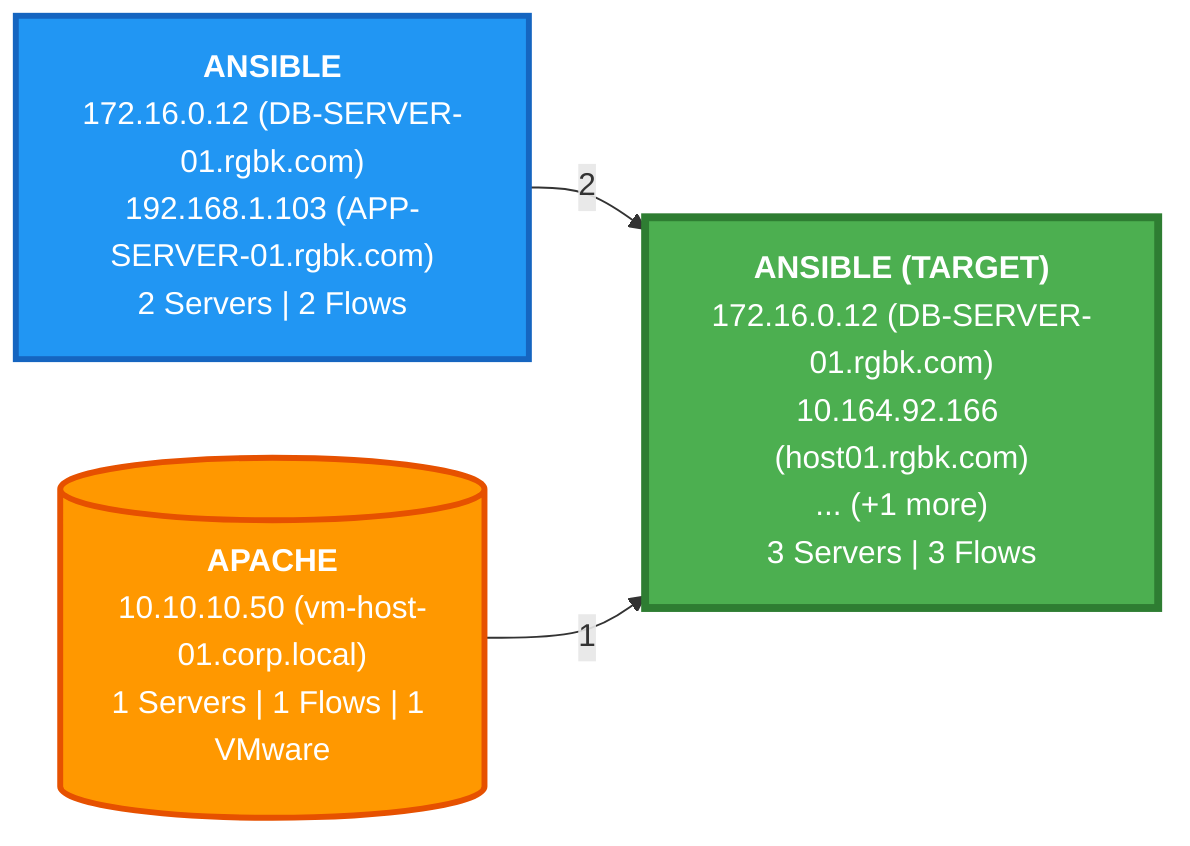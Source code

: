 graph LR
    %% UPSTREAM: Who sends data TO ANSIBLE

    SRC_APP_0["<b>ANSIBLE</b><br/>172.16.0.12 (DB-SERVER-01.rgbk.com)<br/>192.168.1.103 (APP-SERVER-01.rgbk.com)<br/>2 Servers | 2 Flows"]:::sourceapp
    SRC_APP_1[("<b>APACHE</b><br/>10.10.10.50 (vm-host-01.corp.local)<br/>1 Servers | 1 Flows | 1 VMware")]:::vmware
    TARGET["<b>ANSIBLE (TARGET)</b><br/>172.16.0.12 (DB-SERVER-01.rgbk.com)<br/>10.164.92.166 (host01.rgbk.com)<br/>... (+1 more)<br/>3 Servers | 3 Flows"]:::targetapp

    SRC_APP_0 -->|2| TARGET
    SRC_APP_1 -->|1| TARGET

    %% Styles
    classDef targetapp fill:#4CAF50,stroke:#2E7D32,stroke-width:4px,color:#fff
    classDef sourceapp fill:#2196F3,stroke:#1565C0,stroke-width:3px,color:#fff
    classDef vmware fill:#FF9800,stroke:#E65100,stroke-width:3px,color:#fff